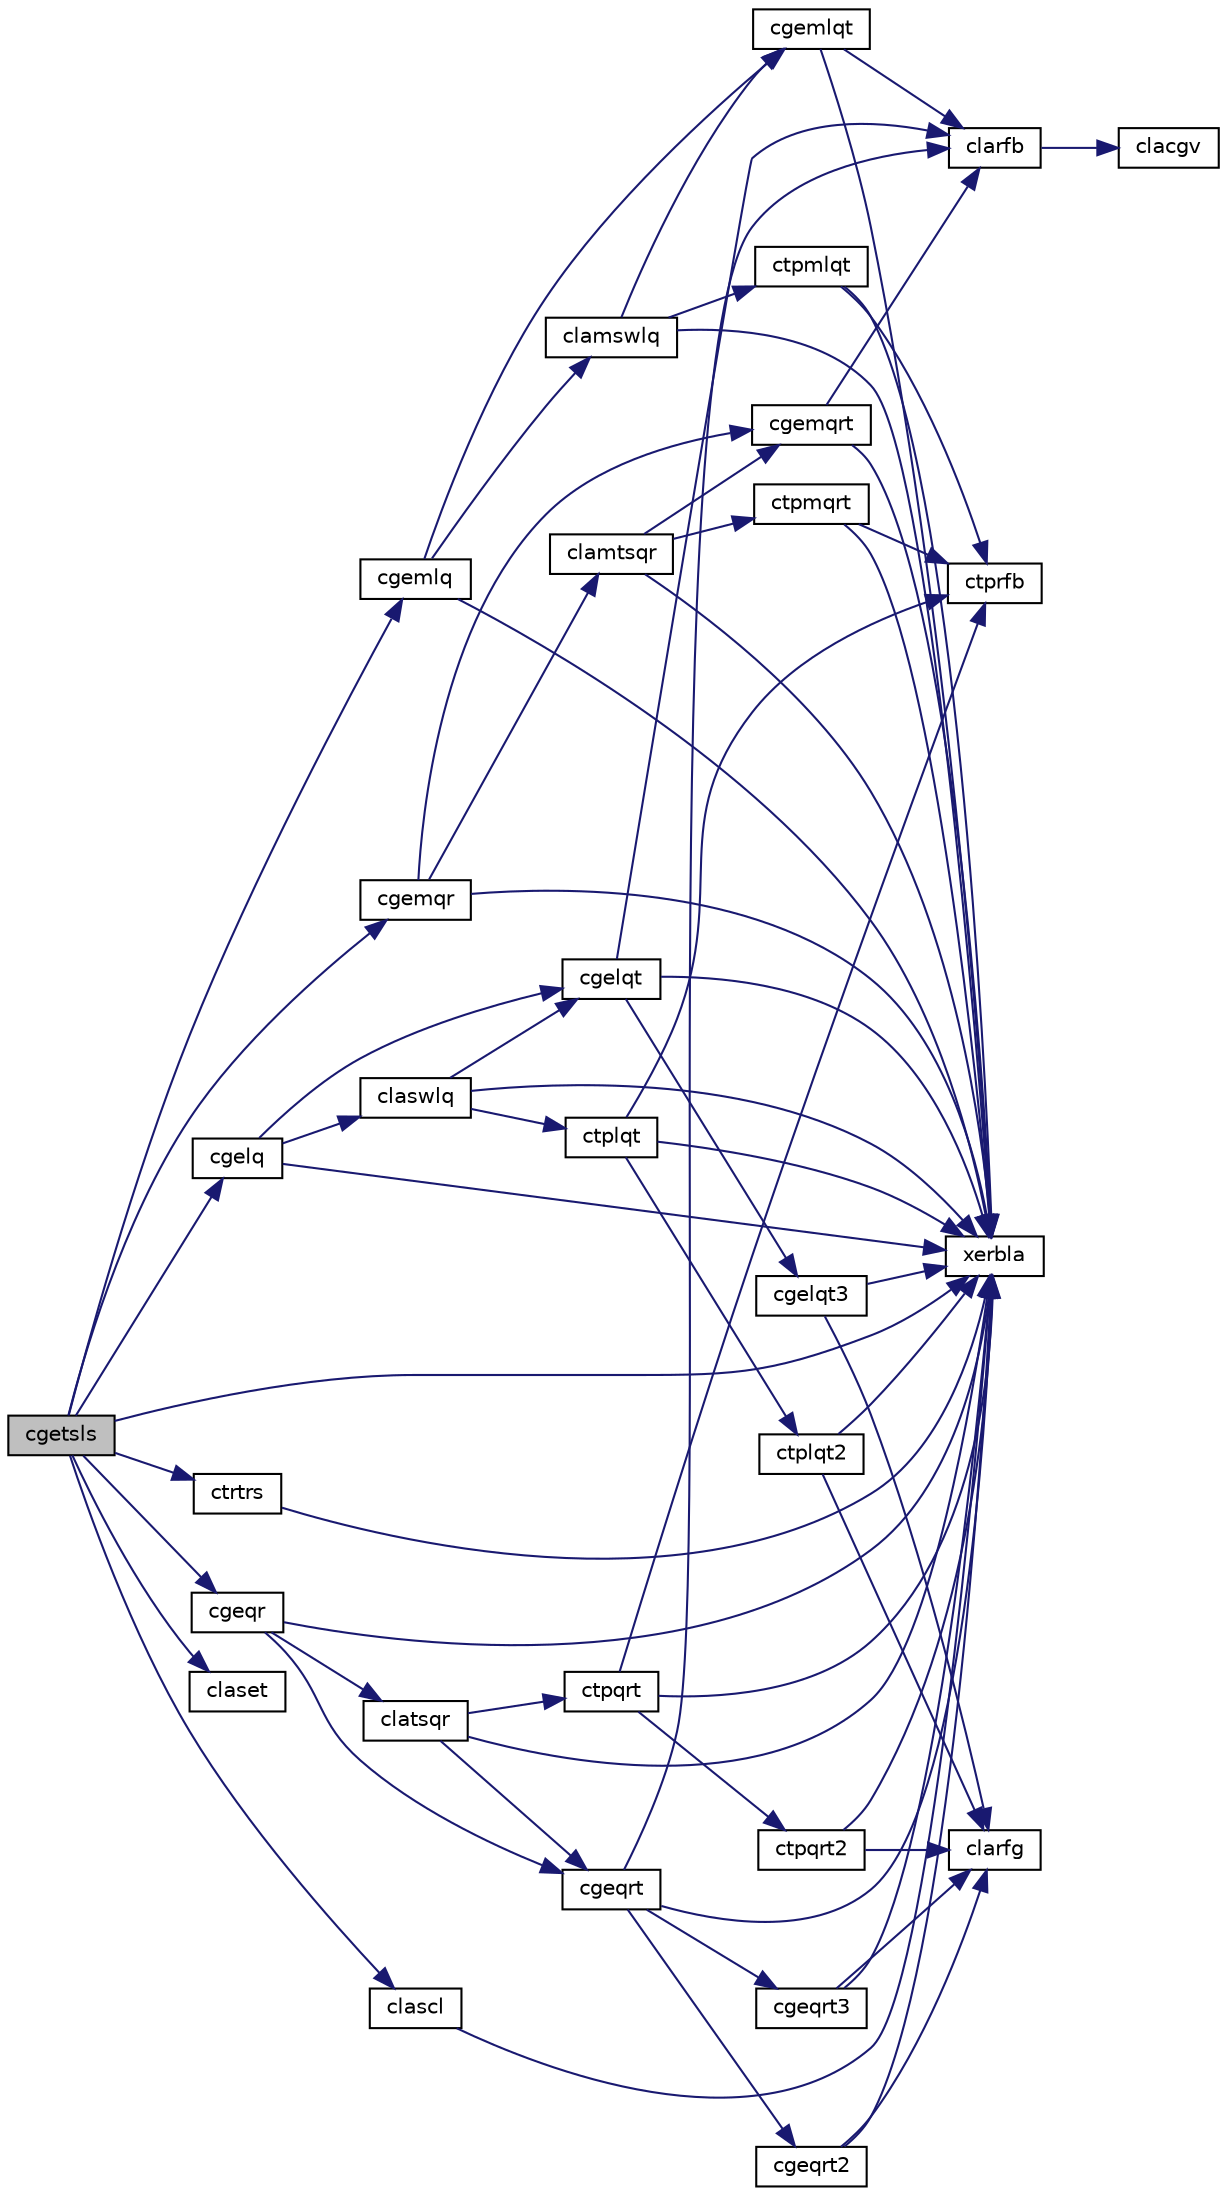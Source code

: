 digraph "cgetsls"
{
 // LATEX_PDF_SIZE
  edge [fontname="Helvetica",fontsize="10",labelfontname="Helvetica",labelfontsize="10"];
  node [fontname="Helvetica",fontsize="10",shape=record];
  rankdir="LR";
  Node1 [label="cgetsls",height=0.2,width=0.4,color="black", fillcolor="grey75", style="filled", fontcolor="black",tooltip="CGETSLS"];
  Node1 -> Node2 [color="midnightblue",fontsize="10",style="solid",fontname="Helvetica"];
  Node2 [label="cgelq",height=0.2,width=0.4,color="black", fillcolor="white", style="filled",URL="$cgelq_8f.html#a199d9ebb932e502ab7881d377d877ccb",tooltip="CGELQ"];
  Node2 -> Node3 [color="midnightblue",fontsize="10",style="solid",fontname="Helvetica"];
  Node3 [label="cgelqt",height=0.2,width=0.4,color="black", fillcolor="white", style="filled",URL="$cgelqt_8f.html#a1a3e42d2dea189bfdd5ca5de2a0439e7",tooltip="CGELQT"];
  Node3 -> Node4 [color="midnightblue",fontsize="10",style="solid",fontname="Helvetica"];
  Node4 [label="cgelqt3",height=0.2,width=0.4,color="black", fillcolor="white", style="filled",URL="$cgelqt3_8f.html#abb576e6f096eb7b999a4ec2f97e59bc2",tooltip="CGELQT3"];
  Node4 -> Node5 [color="midnightblue",fontsize="10",style="solid",fontname="Helvetica"];
  Node5 [label="clarfg",height=0.2,width=0.4,color="black", fillcolor="white", style="filled",URL="$clarfg_8f.html#ab546cf8718b98ecdc6aae99a34ffb1bf",tooltip="CLARFG generates an elementary reflector (Householder matrix)."];
  Node4 -> Node6 [color="midnightblue",fontsize="10",style="solid",fontname="Helvetica"];
  Node6 [label="xerbla",height=0.2,width=0.4,color="black", fillcolor="white", style="filled",URL="$xerbla_8f.html#a377ee61015baf8dea7770b3a404b1c07",tooltip="XERBLA"];
  Node3 -> Node7 [color="midnightblue",fontsize="10",style="solid",fontname="Helvetica"];
  Node7 [label="clarfb",height=0.2,width=0.4,color="black", fillcolor="white", style="filled",URL="$clarfb_8f.html#a625578c63463d61350ee393cd3f9aeb6",tooltip="CLARFB applies a block reflector or its conjugate-transpose to a general rectangular matrix."];
  Node7 -> Node8 [color="midnightblue",fontsize="10",style="solid",fontname="Helvetica"];
  Node8 [label="clacgv",height=0.2,width=0.4,color="black", fillcolor="white", style="filled",URL="$clacgv_8f.html#a0ff51770edb0cdc7328fdae7ace7954e",tooltip="CLACGV conjugates a complex vector."];
  Node3 -> Node6 [color="midnightblue",fontsize="10",style="solid",fontname="Helvetica"];
  Node2 -> Node9 [color="midnightblue",fontsize="10",style="solid",fontname="Helvetica"];
  Node9 [label="claswlq",height=0.2,width=0.4,color="black", fillcolor="white", style="filled",URL="$claswlq_8f.html#a151beb3a28c5323dfc7480f501f497be",tooltip="CLASWLQ"];
  Node9 -> Node3 [color="midnightblue",fontsize="10",style="solid",fontname="Helvetica"];
  Node9 -> Node10 [color="midnightblue",fontsize="10",style="solid",fontname="Helvetica"];
  Node10 [label="ctplqt",height=0.2,width=0.4,color="black", fillcolor="white", style="filled",URL="$ctplqt_8f.html#a31457575c5f05411d935312eab33ea61",tooltip="CTPLQT"];
  Node10 -> Node11 [color="midnightblue",fontsize="10",style="solid",fontname="Helvetica"];
  Node11 [label="ctplqt2",height=0.2,width=0.4,color="black", fillcolor="white", style="filled",URL="$ctplqt2_8f.html#acd14e4bf05c8ecf32edf4df6d869f82b",tooltip="CTPLQT2"];
  Node11 -> Node5 [color="midnightblue",fontsize="10",style="solid",fontname="Helvetica"];
  Node11 -> Node6 [color="midnightblue",fontsize="10",style="solid",fontname="Helvetica"];
  Node10 -> Node12 [color="midnightblue",fontsize="10",style="solid",fontname="Helvetica"];
  Node12 [label="ctprfb",height=0.2,width=0.4,color="black", fillcolor="white", style="filled",URL="$ctprfb_8f.html#a1870011d9f6b3b3df73c361a3236942f",tooltip="CTPRFB applies a complex \"triangular-pentagonal\" block reflector to a complex matrix,..."];
  Node10 -> Node6 [color="midnightblue",fontsize="10",style="solid",fontname="Helvetica"];
  Node9 -> Node6 [color="midnightblue",fontsize="10",style="solid",fontname="Helvetica"];
  Node2 -> Node6 [color="midnightblue",fontsize="10",style="solid",fontname="Helvetica"];
  Node1 -> Node13 [color="midnightblue",fontsize="10",style="solid",fontname="Helvetica"];
  Node13 [label="cgemlq",height=0.2,width=0.4,color="black", fillcolor="white", style="filled",URL="$cgemlq_8f.html#af1eec31dbbd045144d71e4126f5cc305",tooltip="CGEMLQ"];
  Node13 -> Node14 [color="midnightblue",fontsize="10",style="solid",fontname="Helvetica"];
  Node14 [label="cgemlqt",height=0.2,width=0.4,color="black", fillcolor="white", style="filled",URL="$cgemlqt_8f.html#affbe855398a6733f3d3904a878cfea9e",tooltip="CGEMLQT"];
  Node14 -> Node7 [color="midnightblue",fontsize="10",style="solid",fontname="Helvetica"];
  Node14 -> Node6 [color="midnightblue",fontsize="10",style="solid",fontname="Helvetica"];
  Node13 -> Node15 [color="midnightblue",fontsize="10",style="solid",fontname="Helvetica"];
  Node15 [label="clamswlq",height=0.2,width=0.4,color="black", fillcolor="white", style="filled",URL="$clamswlq_8f.html#add7bf6db65fb9a14f9f1c638a87b9d36",tooltip="CLAMSWLQ"];
  Node15 -> Node14 [color="midnightblue",fontsize="10",style="solid",fontname="Helvetica"];
  Node15 -> Node16 [color="midnightblue",fontsize="10",style="solid",fontname="Helvetica"];
  Node16 [label="ctpmlqt",height=0.2,width=0.4,color="black", fillcolor="white", style="filled",URL="$ctpmlqt_8f.html#af565ea5dfca43afee00812de06d31c33",tooltip="CTPMLQT"];
  Node16 -> Node12 [color="midnightblue",fontsize="10",style="solid",fontname="Helvetica"];
  Node16 -> Node6 [color="midnightblue",fontsize="10",style="solid",fontname="Helvetica"];
  Node15 -> Node6 [color="midnightblue",fontsize="10",style="solid",fontname="Helvetica"];
  Node13 -> Node6 [color="midnightblue",fontsize="10",style="solid",fontname="Helvetica"];
  Node1 -> Node17 [color="midnightblue",fontsize="10",style="solid",fontname="Helvetica"];
  Node17 [label="cgemqr",height=0.2,width=0.4,color="black", fillcolor="white", style="filled",URL="$cgemqr_8f.html#a735755730a44034cec76895ff38e035b",tooltip="CGEMQR"];
  Node17 -> Node18 [color="midnightblue",fontsize="10",style="solid",fontname="Helvetica"];
  Node18 [label="cgemqrt",height=0.2,width=0.4,color="black", fillcolor="white", style="filled",URL="$cgemqrt_8f.html#a2f7b64261525b754c678b722eb0e8785",tooltip="CGEMQRT"];
  Node18 -> Node7 [color="midnightblue",fontsize="10",style="solid",fontname="Helvetica"];
  Node18 -> Node6 [color="midnightblue",fontsize="10",style="solid",fontname="Helvetica"];
  Node17 -> Node19 [color="midnightblue",fontsize="10",style="solid",fontname="Helvetica"];
  Node19 [label="clamtsqr",height=0.2,width=0.4,color="black", fillcolor="white", style="filled",URL="$clamtsqr_8f.html#a3b7904b4b6cbbce23f360cbd86eefefe",tooltip="CLAMTSQR"];
  Node19 -> Node18 [color="midnightblue",fontsize="10",style="solid",fontname="Helvetica"];
  Node19 -> Node20 [color="midnightblue",fontsize="10",style="solid",fontname="Helvetica"];
  Node20 [label="ctpmqrt",height=0.2,width=0.4,color="black", fillcolor="white", style="filled",URL="$ctpmqrt_8f.html#a58cb7c7edbdba588e8f1f45a6841d025",tooltip="CTPMQRT"];
  Node20 -> Node12 [color="midnightblue",fontsize="10",style="solid",fontname="Helvetica"];
  Node20 -> Node6 [color="midnightblue",fontsize="10",style="solid",fontname="Helvetica"];
  Node19 -> Node6 [color="midnightblue",fontsize="10",style="solid",fontname="Helvetica"];
  Node17 -> Node6 [color="midnightblue",fontsize="10",style="solid",fontname="Helvetica"];
  Node1 -> Node21 [color="midnightblue",fontsize="10",style="solid",fontname="Helvetica"];
  Node21 [label="cgeqr",height=0.2,width=0.4,color="black", fillcolor="white", style="filled",URL="$cgeqr_8f.html#a67fc4b5034f55173b2460a10436d591a",tooltip="CGEQR"];
  Node21 -> Node22 [color="midnightblue",fontsize="10",style="solid",fontname="Helvetica"];
  Node22 [label="cgeqrt",height=0.2,width=0.4,color="black", fillcolor="white", style="filled",URL="$cgeqrt_8f.html#af7103c1ce604baf7b0f7946496a72baf",tooltip="CGEQRT"];
  Node22 -> Node23 [color="midnightblue",fontsize="10",style="solid",fontname="Helvetica"];
  Node23 [label="cgeqrt2",height=0.2,width=0.4,color="black", fillcolor="white", style="filled",URL="$cgeqrt2_8f.html#ad4ad3f605b1a33a24e9f4adc82fc0d51",tooltip="CGEQRT2 computes a QR factorization of a general real or complex matrix using the compact WY represen..."];
  Node23 -> Node5 [color="midnightblue",fontsize="10",style="solid",fontname="Helvetica"];
  Node23 -> Node6 [color="midnightblue",fontsize="10",style="solid",fontname="Helvetica"];
  Node22 -> Node24 [color="midnightblue",fontsize="10",style="solid",fontname="Helvetica"];
  Node24 [label="cgeqrt3",height=0.2,width=0.4,color="black", fillcolor="white", style="filled",URL="$cgeqrt3_8f.html#a3ce7c8f1eb723ddba558d46a3e518635",tooltip="CGEQRT3 recursively computes a QR factorization of a general real or complex matrix using the compact..."];
  Node24 -> Node5 [color="midnightblue",fontsize="10",style="solid",fontname="Helvetica"];
  Node24 -> Node6 [color="midnightblue",fontsize="10",style="solid",fontname="Helvetica"];
  Node22 -> Node7 [color="midnightblue",fontsize="10",style="solid",fontname="Helvetica"];
  Node22 -> Node6 [color="midnightblue",fontsize="10",style="solid",fontname="Helvetica"];
  Node21 -> Node25 [color="midnightblue",fontsize="10",style="solid",fontname="Helvetica"];
  Node25 [label="clatsqr",height=0.2,width=0.4,color="black", fillcolor="white", style="filled",URL="$clatsqr_8f.html#ad217300a0b187e248167d5c838da0ab4",tooltip="CLATSQR"];
  Node25 -> Node22 [color="midnightblue",fontsize="10",style="solid",fontname="Helvetica"];
  Node25 -> Node26 [color="midnightblue",fontsize="10",style="solid",fontname="Helvetica"];
  Node26 [label="ctpqrt",height=0.2,width=0.4,color="black", fillcolor="white", style="filled",URL="$ctpqrt_8f.html#ab9d24ed575baeedc2b05150f43bdd051",tooltip="CTPQRT"];
  Node26 -> Node27 [color="midnightblue",fontsize="10",style="solid",fontname="Helvetica"];
  Node27 [label="ctpqrt2",height=0.2,width=0.4,color="black", fillcolor="white", style="filled",URL="$ctpqrt2_8f.html#af43d372a211a762f640d9de7b20771e8",tooltip="CTPQRT2 computes a QR factorization of a real or complex \"triangular-pentagonal\" matrix,..."];
  Node27 -> Node5 [color="midnightblue",fontsize="10",style="solid",fontname="Helvetica"];
  Node27 -> Node6 [color="midnightblue",fontsize="10",style="solid",fontname="Helvetica"];
  Node26 -> Node12 [color="midnightblue",fontsize="10",style="solid",fontname="Helvetica"];
  Node26 -> Node6 [color="midnightblue",fontsize="10",style="solid",fontname="Helvetica"];
  Node25 -> Node6 [color="midnightblue",fontsize="10",style="solid",fontname="Helvetica"];
  Node21 -> Node6 [color="midnightblue",fontsize="10",style="solid",fontname="Helvetica"];
  Node1 -> Node28 [color="midnightblue",fontsize="10",style="solid",fontname="Helvetica"];
  Node28 [label="clascl",height=0.2,width=0.4,color="black", fillcolor="white", style="filled",URL="$clascl_8f.html#a873d465a5f824b01b7b8eb0156842c19",tooltip="CLASCL multiplies a general rectangular matrix by a real scalar defined as cto/cfrom."];
  Node28 -> Node6 [color="midnightblue",fontsize="10",style="solid",fontname="Helvetica"];
  Node1 -> Node29 [color="midnightblue",fontsize="10",style="solid",fontname="Helvetica"];
  Node29 [label="claset",height=0.2,width=0.4,color="black", fillcolor="white", style="filled",URL="$claset_8f.html#a3666a7cae5a324eab6ae01b5155f1f5b",tooltip="CLASET initializes the off-diagonal elements and the diagonal elements of a matrix to given values."];
  Node1 -> Node30 [color="midnightblue",fontsize="10",style="solid",fontname="Helvetica"];
  Node30 [label="ctrtrs",height=0.2,width=0.4,color="black", fillcolor="white", style="filled",URL="$ctrtrs_8f.html#a173776b6aef4d3e7d787a3de06c4bed8",tooltip="CTRTRS"];
  Node30 -> Node6 [color="midnightblue",fontsize="10",style="solid",fontname="Helvetica"];
  Node1 -> Node6 [color="midnightblue",fontsize="10",style="solid",fontname="Helvetica"];
}
